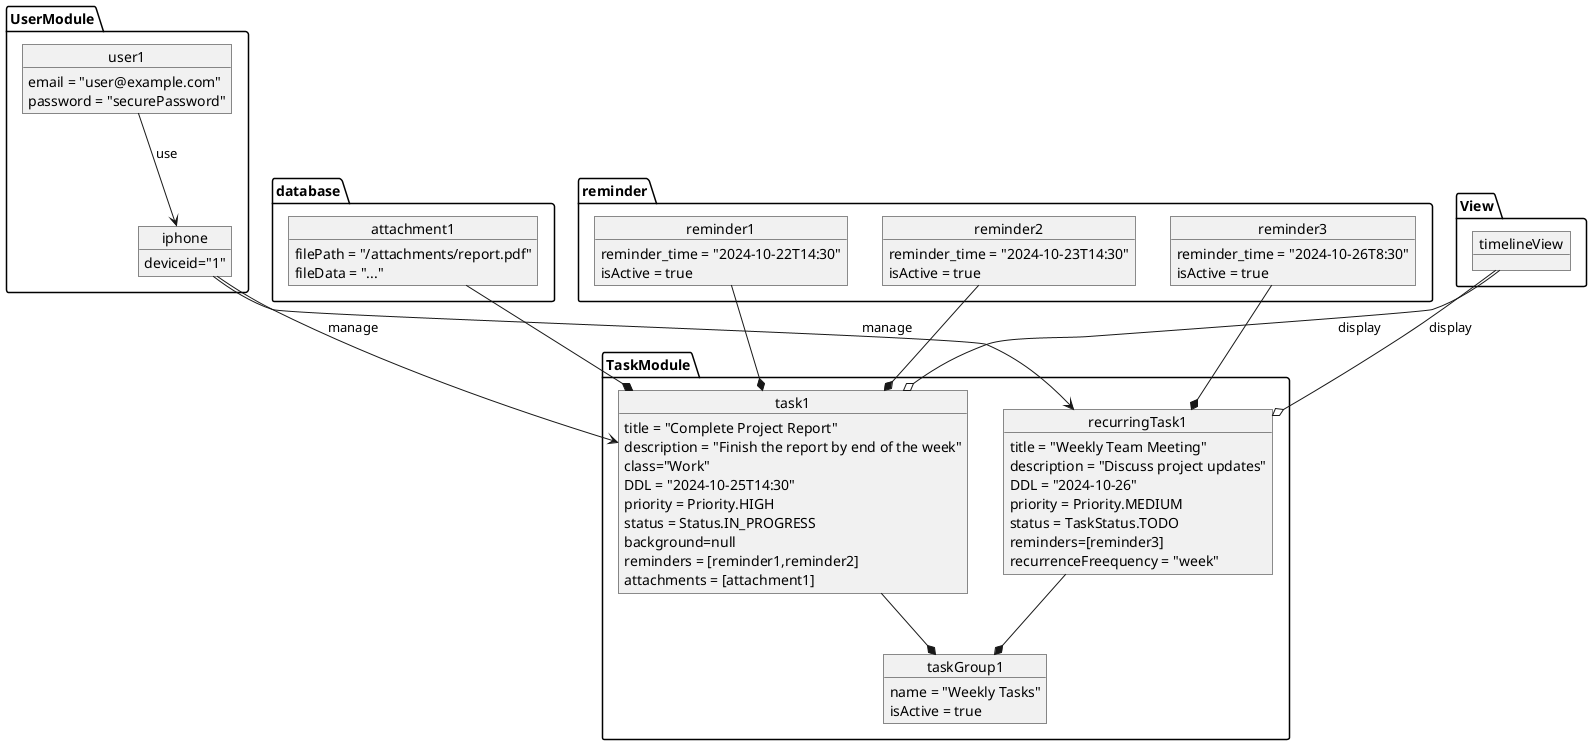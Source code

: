 @startuml UML对象图

package UserModule {
    object user1 {
        email = "user@example.com"
        password = "securePassword"
    }
    object iphone{
        deviceid="1"
    }
}

package TaskModule {
    object task1 {
        title = "Complete Project Report"
        description = "Finish the report by end of the week"
        class="Work"
        DDL = "2024-10-25T14:30"
        priority = Priority.HIGH
        status = Status.IN_PROGRESS
        background=null
        reminders = [reminder1,reminder2]
        attachments = [attachment1]
    }
    object recurringTask1 {
        title = "Weekly Team Meeting"
        description = "Discuss project updates"
        DDL = "2024-10-26"
        priority = Priority.MEDIUM
        status = TaskStatus.TODO
        reminders=[reminder3]
        recurrenceFreequency = "week"
    }
    object taskGroup1 {
        name = "Weekly Tasks"
        isActive = true
    }
}

package database {
    object attachment1 {
        filePath = "/attachments/report.pdf"
        fileData = "..."
    }
}
package reminder {
    object reminder1 {
        reminder_time = "2024-10-22T14:30"
        isActive = true
    }
    object reminder2 {
        reminder_time = "2024-10-23T14:30"
        isActive = true
    }
    object reminder3 {
        reminder_time = "2024-10-26T8:30"
        isActive = true
    }
}
package View {
    object timelineView {
    }
}
user1 --> iphone :use
iphone --> TaskModule.task1 :manage
iphone --> TaskModule.recurringTask1 :manage
database.attachment1 --* TaskModule.task1
reminder.reminder1 --* TaskModule.task1
reminder.reminder2 --* TaskModule.task1
reminder.reminder3 --* TaskModule.recurringTask1
TaskModule.task1 --* TaskModule.taskGroup1
TaskModule.recurringTask1 --* TaskModule.taskGroup1
timelineView --o TaskModule.task1 :display
timelineView --o TaskModule.recurringTask1 :display
@enduml
